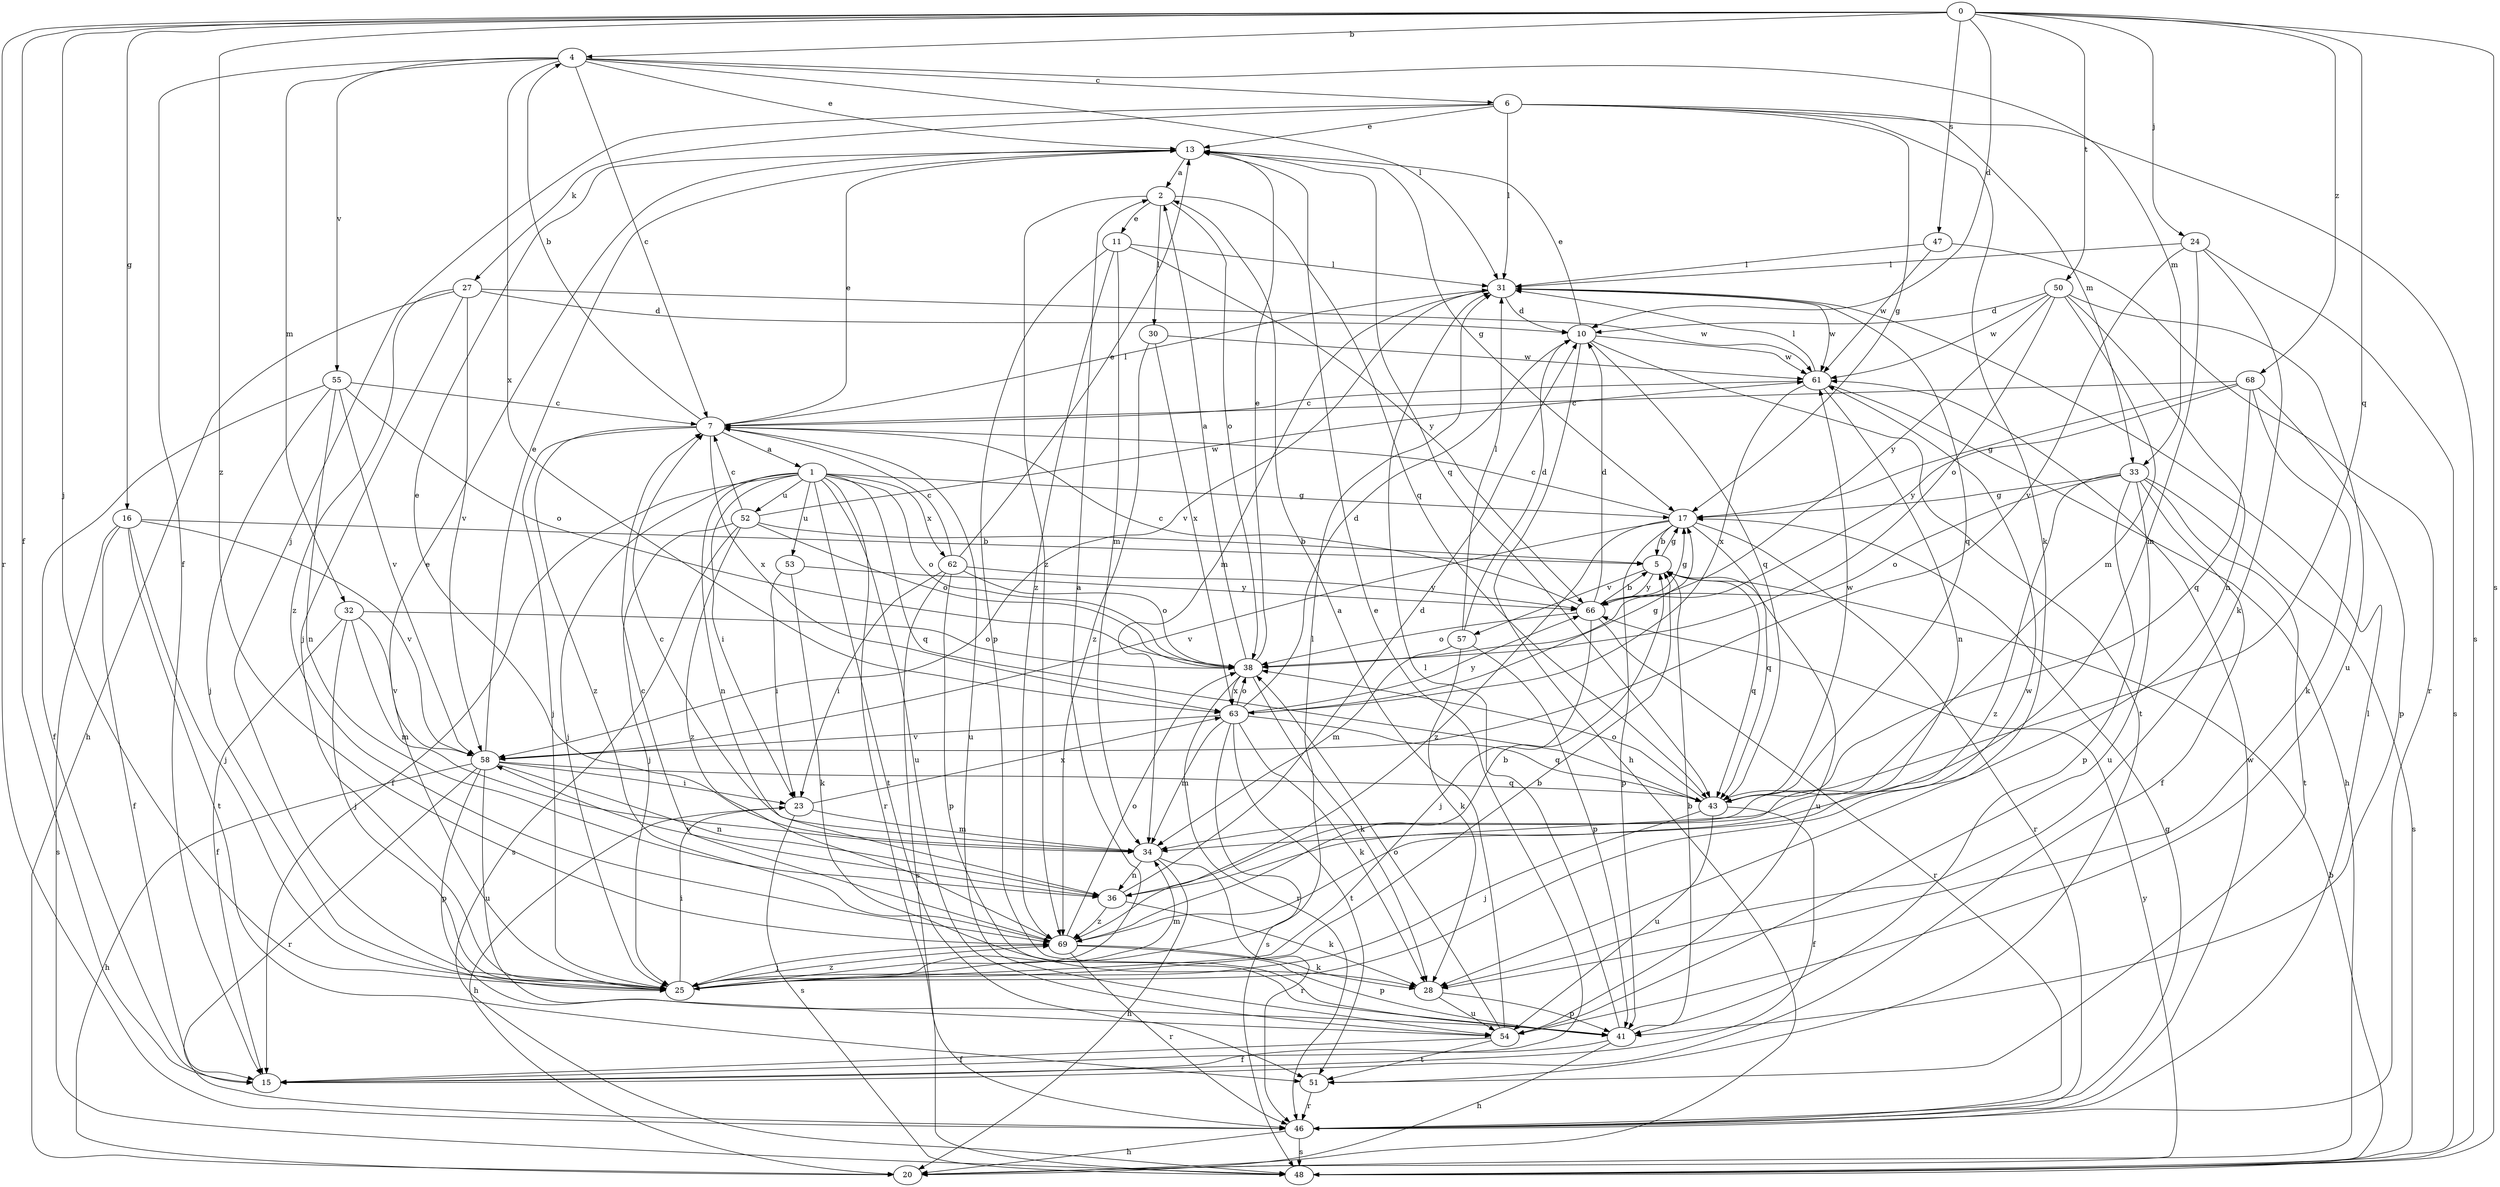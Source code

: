 strict digraph  {
0;
1;
2;
4;
5;
6;
7;
10;
11;
13;
15;
16;
17;
20;
23;
24;
25;
27;
28;
30;
31;
32;
33;
34;
36;
38;
41;
43;
46;
47;
48;
50;
51;
52;
53;
54;
55;
57;
58;
61;
62;
63;
66;
68;
69;
0 -> 4  [label=b];
0 -> 10  [label=d];
0 -> 15  [label=f];
0 -> 16  [label=g];
0 -> 24  [label=j];
0 -> 25  [label=j];
0 -> 43  [label=q];
0 -> 46  [label=r];
0 -> 47  [label=s];
0 -> 48  [label=s];
0 -> 50  [label=t];
0 -> 68  [label=z];
0 -> 69  [label=z];
1 -> 15  [label=f];
1 -> 17  [label=g];
1 -> 23  [label=i];
1 -> 25  [label=j];
1 -> 36  [label=n];
1 -> 38  [label=o];
1 -> 43  [label=q];
1 -> 46  [label=r];
1 -> 51  [label=t];
1 -> 52  [label=u];
1 -> 53  [label=u];
1 -> 54  [label=u];
1 -> 62  [label=x];
2 -> 11  [label=e];
2 -> 30  [label=l];
2 -> 38  [label=o];
2 -> 43  [label=q];
2 -> 69  [label=z];
4 -> 6  [label=c];
4 -> 7  [label=c];
4 -> 13  [label=e];
4 -> 15  [label=f];
4 -> 31  [label=l];
4 -> 32  [label=m];
4 -> 33  [label=m];
4 -> 55  [label=v];
4 -> 63  [label=x];
5 -> 17  [label=g];
5 -> 43  [label=q];
5 -> 54  [label=u];
5 -> 57  [label=v];
5 -> 66  [label=y];
6 -> 13  [label=e];
6 -> 17  [label=g];
6 -> 25  [label=j];
6 -> 27  [label=k];
6 -> 28  [label=k];
6 -> 31  [label=l];
6 -> 33  [label=m];
6 -> 48  [label=s];
7 -> 1  [label=a];
7 -> 4  [label=b];
7 -> 13  [label=e];
7 -> 25  [label=j];
7 -> 31  [label=l];
7 -> 54  [label=u];
7 -> 63  [label=x];
7 -> 69  [label=z];
10 -> 13  [label=e];
10 -> 20  [label=h];
10 -> 43  [label=q];
10 -> 51  [label=t];
10 -> 61  [label=w];
11 -> 31  [label=l];
11 -> 34  [label=m];
11 -> 41  [label=p];
11 -> 66  [label=y];
11 -> 69  [label=z];
13 -> 2  [label=a];
13 -> 17  [label=g];
13 -> 43  [label=q];
15 -> 13  [label=e];
16 -> 5  [label=b];
16 -> 15  [label=f];
16 -> 25  [label=j];
16 -> 48  [label=s];
16 -> 51  [label=t];
16 -> 58  [label=v];
17 -> 5  [label=b];
17 -> 7  [label=c];
17 -> 41  [label=p];
17 -> 43  [label=q];
17 -> 46  [label=r];
17 -> 58  [label=v];
17 -> 69  [label=z];
20 -> 66  [label=y];
23 -> 20  [label=h];
23 -> 34  [label=m];
23 -> 48  [label=s];
23 -> 63  [label=x];
24 -> 28  [label=k];
24 -> 31  [label=l];
24 -> 34  [label=m];
24 -> 48  [label=s];
24 -> 58  [label=v];
25 -> 2  [label=a];
25 -> 5  [label=b];
25 -> 13  [label=e];
25 -> 23  [label=i];
25 -> 31  [label=l];
25 -> 34  [label=m];
25 -> 61  [label=w];
25 -> 69  [label=z];
27 -> 10  [label=d];
27 -> 20  [label=h];
27 -> 25  [label=j];
27 -> 58  [label=v];
27 -> 61  [label=w];
27 -> 69  [label=z];
28 -> 41  [label=p];
28 -> 54  [label=u];
30 -> 61  [label=w];
30 -> 63  [label=x];
30 -> 69  [label=z];
31 -> 10  [label=d];
31 -> 34  [label=m];
31 -> 43  [label=q];
31 -> 58  [label=v];
31 -> 61  [label=w];
32 -> 15  [label=f];
32 -> 25  [label=j];
32 -> 34  [label=m];
32 -> 38  [label=o];
32 -> 58  [label=v];
33 -> 15  [label=f];
33 -> 17  [label=g];
33 -> 38  [label=o];
33 -> 41  [label=p];
33 -> 48  [label=s];
33 -> 51  [label=t];
33 -> 54  [label=u];
33 -> 69  [label=z];
34 -> 7  [label=c];
34 -> 13  [label=e];
34 -> 20  [label=h];
34 -> 36  [label=n];
34 -> 46  [label=r];
36 -> 10  [label=d];
36 -> 28  [label=k];
36 -> 58  [label=v];
36 -> 69  [label=z];
38 -> 2  [label=a];
38 -> 13  [label=e];
38 -> 28  [label=k];
38 -> 46  [label=r];
38 -> 63  [label=x];
41 -> 5  [label=b];
41 -> 15  [label=f];
41 -> 20  [label=h];
41 -> 31  [label=l];
43 -> 15  [label=f];
43 -> 25  [label=j];
43 -> 38  [label=o];
43 -> 54  [label=u];
43 -> 61  [label=w];
46 -> 17  [label=g];
46 -> 20  [label=h];
46 -> 31  [label=l];
46 -> 48  [label=s];
46 -> 61  [label=w];
47 -> 31  [label=l];
47 -> 46  [label=r];
47 -> 61  [label=w];
48 -> 5  [label=b];
50 -> 10  [label=d];
50 -> 34  [label=m];
50 -> 36  [label=n];
50 -> 38  [label=o];
50 -> 54  [label=u];
50 -> 61  [label=w];
50 -> 66  [label=y];
51 -> 46  [label=r];
52 -> 5  [label=b];
52 -> 7  [label=c];
52 -> 25  [label=j];
52 -> 38  [label=o];
52 -> 48  [label=s];
52 -> 61  [label=w];
52 -> 69  [label=z];
53 -> 23  [label=i];
53 -> 28  [label=k];
53 -> 66  [label=y];
54 -> 2  [label=a];
54 -> 15  [label=f];
54 -> 38  [label=o];
54 -> 51  [label=t];
55 -> 7  [label=c];
55 -> 15  [label=f];
55 -> 25  [label=j];
55 -> 36  [label=n];
55 -> 38  [label=o];
55 -> 58  [label=v];
57 -> 10  [label=d];
57 -> 28  [label=k];
57 -> 31  [label=l];
57 -> 34  [label=m];
57 -> 41  [label=p];
58 -> 13  [label=e];
58 -> 20  [label=h];
58 -> 23  [label=i];
58 -> 36  [label=n];
58 -> 41  [label=p];
58 -> 43  [label=q];
58 -> 46  [label=r];
58 -> 54  [label=u];
61 -> 7  [label=c];
61 -> 20  [label=h];
61 -> 31  [label=l];
61 -> 36  [label=n];
61 -> 63  [label=x];
62 -> 7  [label=c];
62 -> 13  [label=e];
62 -> 23  [label=i];
62 -> 38  [label=o];
62 -> 41  [label=p];
62 -> 48  [label=s];
62 -> 66  [label=y];
63 -> 10  [label=d];
63 -> 17  [label=g];
63 -> 28  [label=k];
63 -> 34  [label=m];
63 -> 38  [label=o];
63 -> 43  [label=q];
63 -> 48  [label=s];
63 -> 51  [label=t];
63 -> 58  [label=v];
63 -> 66  [label=y];
66 -> 5  [label=b];
66 -> 7  [label=c];
66 -> 10  [label=d];
66 -> 17  [label=g];
66 -> 25  [label=j];
66 -> 38  [label=o];
66 -> 46  [label=r];
68 -> 7  [label=c];
68 -> 17  [label=g];
68 -> 28  [label=k];
68 -> 41  [label=p];
68 -> 43  [label=q];
68 -> 66  [label=y];
69 -> 5  [label=b];
69 -> 7  [label=c];
69 -> 25  [label=j];
69 -> 28  [label=k];
69 -> 38  [label=o];
69 -> 41  [label=p];
69 -> 46  [label=r];
}
